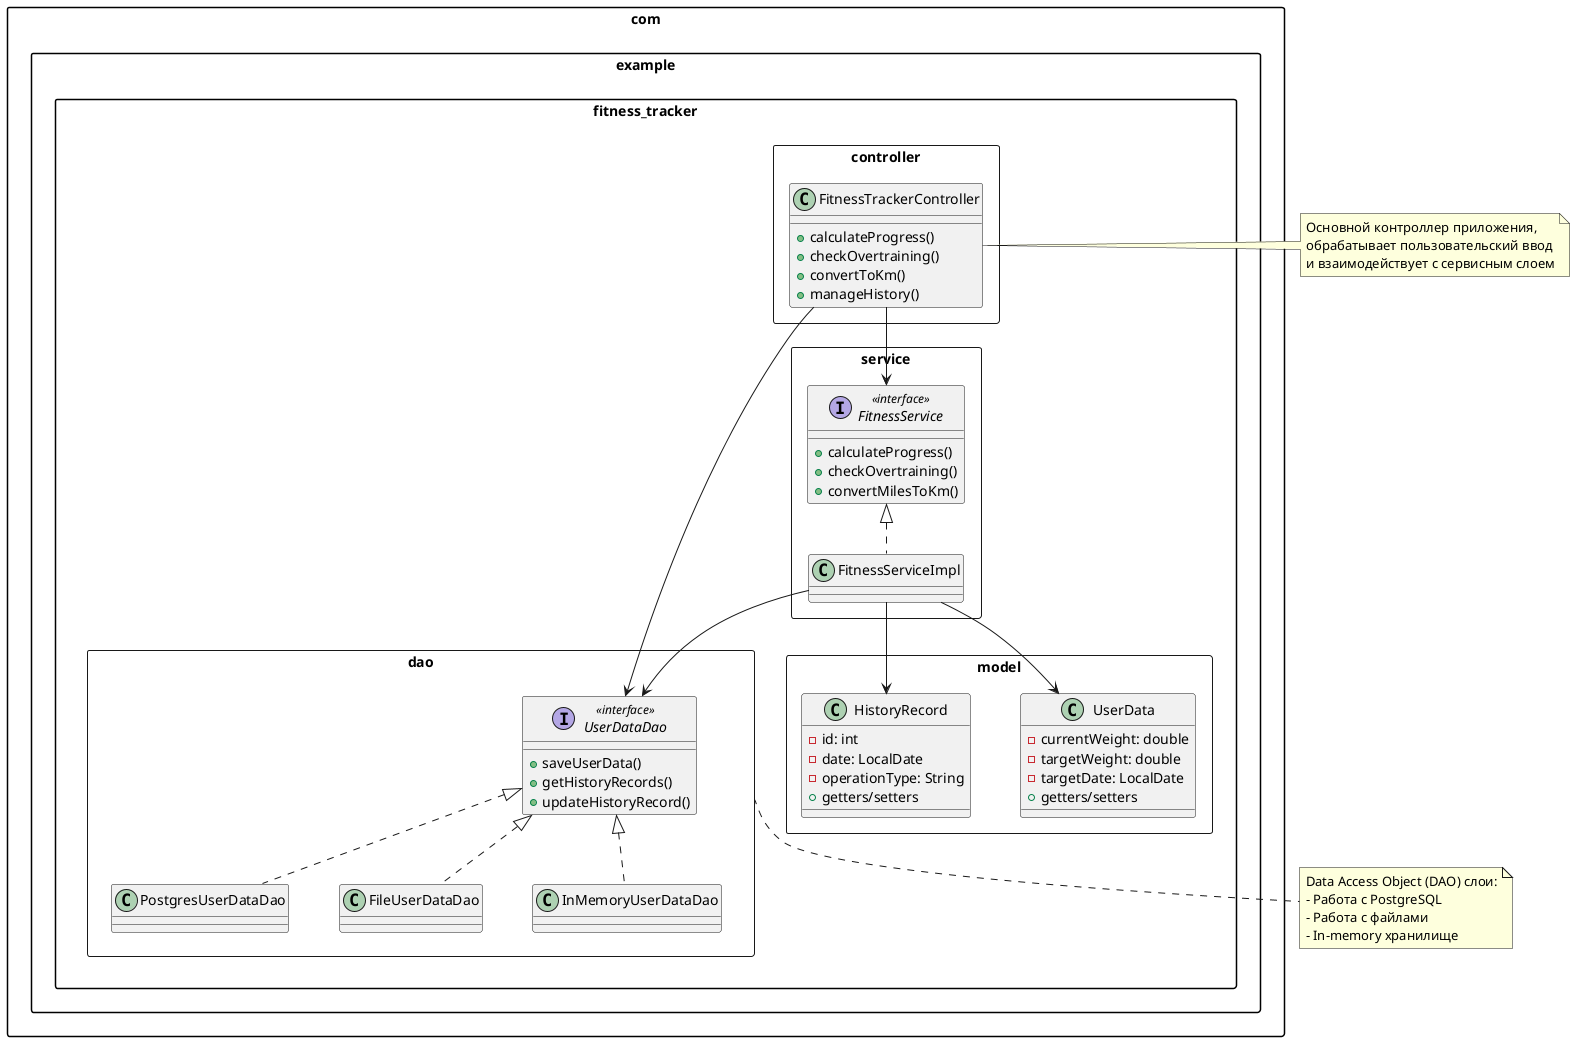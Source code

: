 @startuml FitnessTrackerPackageDiagram

skinparam nodesep 50
skinparam ranksep 50
skinparam packageStyle rectangle
skinparam usecaseBackgroundColor #F8F8F8
skinparam usecaseBorderColor #444444
skinparam usecaseFontColor #444444
skinparam usecaseFontSize 13
skinparam usecaseFontName Helvetica

package "com.example.fitness_tracker" {
  package controller <<Rectangle>> {
    class FitnessTrackerController {
      + calculateProgress()
      + checkOvertraining()
      + convertToKm()
      + manageHistory()
    }
  }

  package dao <<Rectangle>> {
    interface UserDataDao <<interface>> {
      + saveUserData()
      + getHistoryRecords()
      + updateHistoryRecord()
    }

    class PostgresUserDataDao
    class FileUserDataDao
    class InMemoryUserDataDao
  }

  package model <<Rectangle>> {
    class UserData {
      - currentWeight: double
      - targetWeight: double
      - targetDate: LocalDate
      + getters/setters
    }

    class HistoryRecord {
      - id: int
      - date: LocalDate
      - operationType: String
      + getters/setters
    }
  }

  package service <<Rectangle>> {
    interface FitnessService <<interface>> {
      + calculateProgress()
      + checkOvertraining()
      + convertMilesToKm()
    }

    class FitnessServiceImpl
  }
}

' Связи между пакетами
FitnessTrackerController --> FitnessService
FitnessTrackerController --> UserDataDao

FitnessServiceImpl --> UserDataDao
FitnessServiceImpl --> UserData
FitnessServiceImpl --> HistoryRecord

UserDataDao <|.. PostgresUserDataDao
UserDataDao <|.. FileUserDataDao
UserDataDao <|.. InMemoryUserDataDao

FitnessService <|.. FitnessServiceImpl

note right of FitnessTrackerController
  Основной контроллер приложения,
  обрабатывает пользовательский ввод
  и взаимодействует с сервисным слоем
end note

note bottom of dao
  Data Access Object (DAO) слои:
  - Работа с PostgreSQL
  - Работа с файлами
  - In-memory хранилище
end note

@enduml